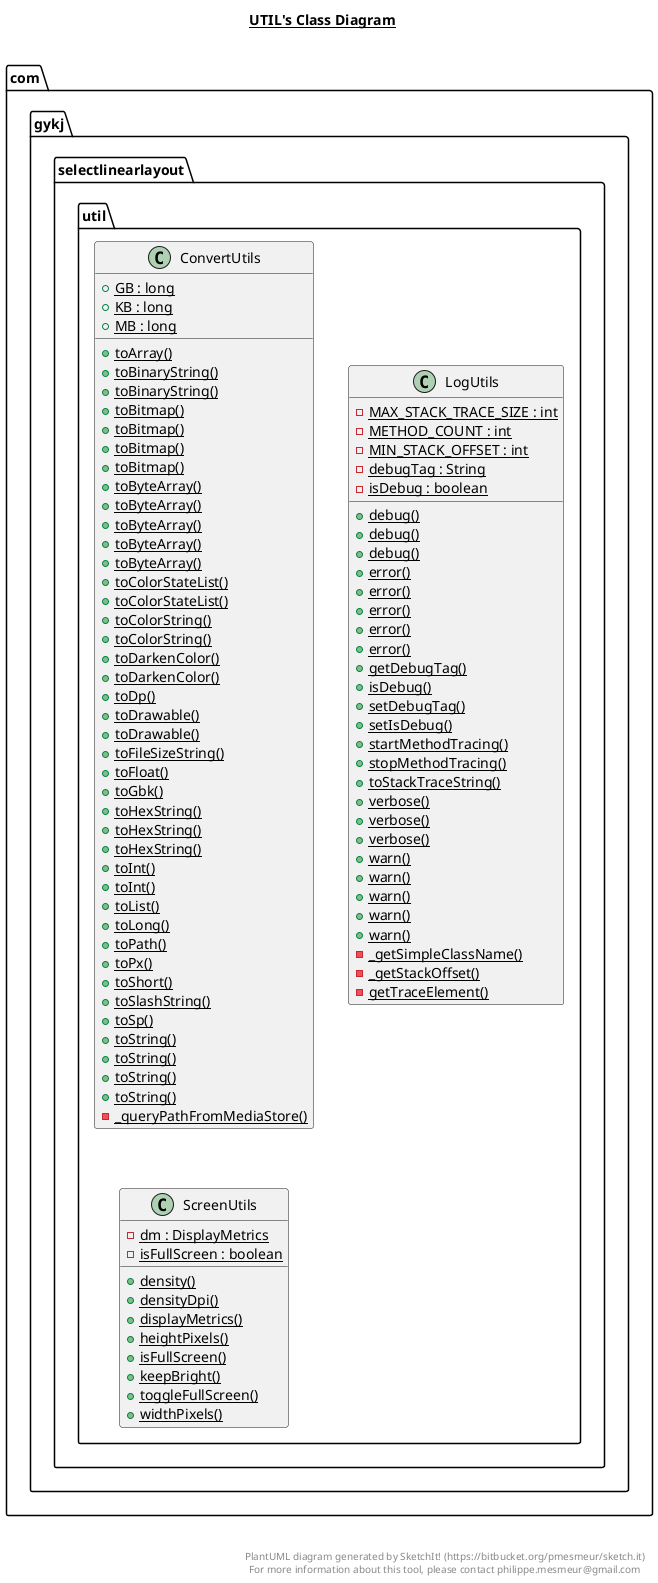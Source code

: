 @startuml

title __UTIL's Class Diagram__\n

  namespace com.gykj.selectlinearlayout {
    namespace util {
      class com.gykj.selectlinearlayout.util.ConvertUtils {
          {static} + GB : long
          {static} + KB : long
          {static} + MB : long
          {static} + toArray()
          {static} + toBinaryString()
          {static} + toBinaryString()
          {static} + toBitmap()
          {static} + toBitmap()
          {static} + toBitmap()
          {static} + toBitmap()
          {static} + toByteArray()
          {static} + toByteArray()
          {static} + toByteArray()
          {static} + toByteArray()
          {static} + toByteArray()
          {static} + toColorStateList()
          {static} + toColorStateList()
          {static} + toColorString()
          {static} + toColorString()
          {static} + toDarkenColor()
          {static} + toDarkenColor()
          {static} + toDp()
          {static} + toDrawable()
          {static} + toDrawable()
          {static} + toFileSizeString()
          {static} + toFloat()
          {static} + toGbk()
          {static} + toHexString()
          {static} + toHexString()
          {static} + toHexString()
          {static} + toInt()
          {static} + toInt()
          {static} + toList()
          {static} + toLong()
          {static} + toPath()
          {static} + toPx()
          {static} + toShort()
          {static} + toSlashString()
          {static} + toSp()
          {static} + toString()
          {static} + toString()
          {static} + toString()
          {static} + toString()
          {static} - _queryPathFromMediaStore()
      }
    }
  }
  

  namespace com.gykj.selectlinearlayout {
    namespace util {
      class com.gykj.selectlinearlayout.util.LogUtils {
          {static} - MAX_STACK_TRACE_SIZE : int
          {static} - METHOD_COUNT : int
          {static} - MIN_STACK_OFFSET : int
          {static} - debugTag : String
          {static} - isDebug : boolean
          {static} + debug()
          {static} + debug()
          {static} + debug()
          {static} + error()
          {static} + error()
          {static} + error()
          {static} + error()
          {static} + error()
          {static} + getDebugTag()
          {static} + isDebug()
          {static} + setDebugTag()
          {static} + setIsDebug()
          {static} + startMethodTracing()
          {static} + stopMethodTracing()
          {static} + toStackTraceString()
          {static} + verbose()
          {static} + verbose()
          {static} + verbose()
          {static} + warn()
          {static} + warn()
          {static} + warn()
          {static} + warn()
          {static} + warn()
          {static} - _getSimpleClassName()
          {static} - _getStackOffset()
          {static} - getTraceElement()
      }
    }
  }
  

  namespace com.gykj.selectlinearlayout {
    namespace util {
      class com.gykj.selectlinearlayout.util.ScreenUtils {
          {static} - dm : DisplayMetrics
          {static} - isFullScreen : boolean
          {static} + density()
          {static} + densityDpi()
          {static} + displayMetrics()
          {static} + heightPixels()
          {static} + isFullScreen()
          {static} + keepBright()
          {static} + toggleFullScreen()
          {static} + widthPixels()
      }
    }
  }
  



right footer


PlantUML diagram generated by SketchIt! (https://bitbucket.org/pmesmeur/sketch.it)
For more information about this tool, please contact philippe.mesmeur@gmail.com
endfooter

@enduml
